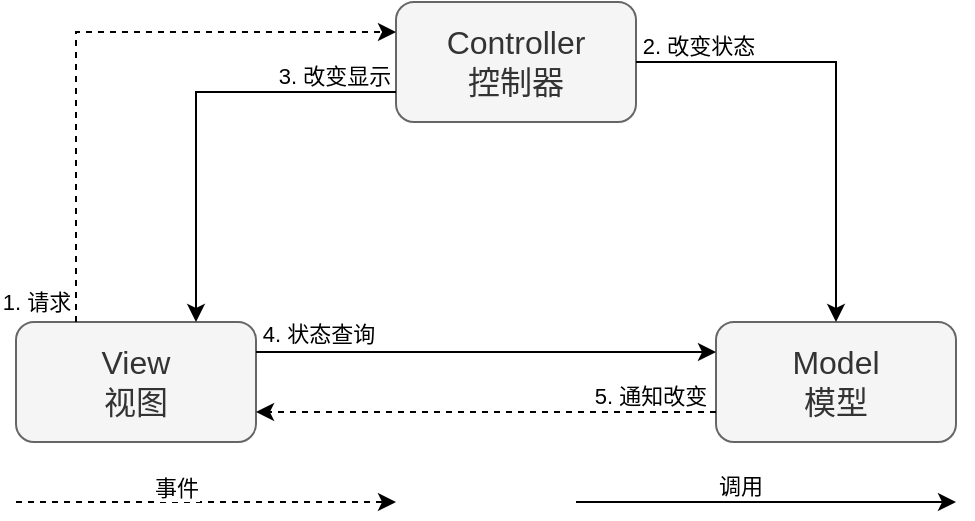 <mxfile version="20.8.16" type="device" pages="4"><diagram name="MVC" id="x36VTote1yNEk9tSGNxz"><mxGraphModel dx="1157" dy="498" grid="1" gridSize="10" guides="1" tooltips="1" connect="1" arrows="1" fold="1" page="1" pageScale="1" pageWidth="827" pageHeight="1169" math="0" shadow="0"><root><mxCell id="0"/><mxCell id="1" parent="0"/><mxCell id="uL2rov9rhCJgHBpMz2FB-1" value="Controller&lt;br&gt;控制器" style="rounded=1;whiteSpace=wrap;html=1;fontSize=16;fillColor=#f5f5f5;fontColor=#333333;strokeColor=#666666;" vertex="1" parent="1"><mxGeometry x="390" y="540" width="120" height="60" as="geometry"/></mxCell><mxCell id="uL2rov9rhCJgHBpMz2FB-2" value="View&lt;br&gt;视图" style="rounded=1;whiteSpace=wrap;html=1;fontSize=16;fillColor=#f5f5f5;fontColor=#333333;strokeColor=#666666;" vertex="1" parent="1"><mxGeometry x="200" y="700" width="120" height="60" as="geometry"/></mxCell><mxCell id="uL2rov9rhCJgHBpMz2FB-3" value="Model&lt;br&gt;模型" style="rounded=1;whiteSpace=wrap;html=1;fontSize=16;fillColor=#f5f5f5;fontColor=#333333;strokeColor=#666666;" vertex="1" parent="1"><mxGeometry x="550" y="700" width="120" height="60" as="geometry"/></mxCell><mxCell id="uL2rov9rhCJgHBpMz2FB-4" value="" style="endArrow=classic;html=1;rounded=0;exitX=0.25;exitY=0;exitDx=0;exitDy=0;entryX=0;entryY=0.25;entryDx=0;entryDy=0;edgeStyle=orthogonalEdgeStyle;dashed=1;" edge="1" parent="1" source="uL2rov9rhCJgHBpMz2FB-2" target="uL2rov9rhCJgHBpMz2FB-1"><mxGeometry width="50" height="50" relative="1" as="geometry"><mxPoint x="400" y="650" as="sourcePoint"/><mxPoint x="370" y="300" as="targetPoint"/></mxGeometry></mxCell><mxCell id="uL2rov9rhCJgHBpMz2FB-9" value="1. 请求" style="edgeLabel;html=1;align=center;verticalAlign=middle;resizable=0;points=[];" vertex="1" connectable="0" parent="uL2rov9rhCJgHBpMz2FB-4"><mxGeometry x="0.43" y="3" relative="1" as="geometry"><mxPoint x="-93" y="138" as="offset"/></mxGeometry></mxCell><mxCell id="uL2rov9rhCJgHBpMz2FB-5" value="" style="endArrow=classic;html=1;rounded=0;exitX=0;exitY=0.75;exitDx=0;exitDy=0;entryX=1;entryY=0.75;entryDx=0;entryDy=0;edgeStyle=orthogonalEdgeStyle;dashed=1;" edge="1" parent="1" source="uL2rov9rhCJgHBpMz2FB-3" target="uL2rov9rhCJgHBpMz2FB-2"><mxGeometry width="50" height="50" relative="1" as="geometry"><mxPoint x="240" y="680" as="sourcePoint"/><mxPoint x="450" y="325" as="targetPoint"/></mxGeometry></mxCell><mxCell id="uL2rov9rhCJgHBpMz2FB-11" value="5. 通知改变" style="edgeLabel;html=1;align=center;verticalAlign=middle;resizable=0;points=[];" vertex="1" connectable="0" parent="uL2rov9rhCJgHBpMz2FB-5"><mxGeometry x="-0.303" y="-2" relative="1" as="geometry"><mxPoint x="47" y="-6" as="offset"/></mxGeometry></mxCell><mxCell id="uL2rov9rhCJgHBpMz2FB-6" value="" style="endArrow=classic;html=1;rounded=0;exitX=0;exitY=0.75;exitDx=0;exitDy=0;entryX=0.75;entryY=0;entryDx=0;entryDy=0;edgeStyle=orthogonalEdgeStyle;" edge="1" parent="1" source="uL2rov9rhCJgHBpMz2FB-1" target="uL2rov9rhCJgHBpMz2FB-2"><mxGeometry width="50" height="50" relative="1" as="geometry"><mxPoint x="620" y="735" as="sourcePoint"/><mxPoint x="330" y="695" as="targetPoint"/></mxGeometry></mxCell><mxCell id="uL2rov9rhCJgHBpMz2FB-13" value="3. 改变显示" style="edgeLabel;html=1;align=center;verticalAlign=middle;resizable=0;points=[];" vertex="1" connectable="0" parent="uL2rov9rhCJgHBpMz2FB-6"><mxGeometry x="0.099" y="4" relative="1" as="geometry"><mxPoint x="65" y="-26" as="offset"/></mxGeometry></mxCell><mxCell id="uL2rov9rhCJgHBpMz2FB-7" value="" style="endArrow=classic;html=1;rounded=0;exitX=1;exitY=0.5;exitDx=0;exitDy=0;entryX=0.5;entryY=0;entryDx=0;entryDy=0;edgeStyle=orthogonalEdgeStyle;" edge="1" parent="1" source="uL2rov9rhCJgHBpMz2FB-1" target="uL2rov9rhCJgHBpMz2FB-3"><mxGeometry width="50" height="50" relative="1" as="geometry"><mxPoint x="450" y="355" as="sourcePoint"/><mxPoint x="300" y="680" as="targetPoint"/></mxGeometry></mxCell><mxCell id="uL2rov9rhCJgHBpMz2FB-10" value="2. 改变状态" style="edgeLabel;html=1;align=center;verticalAlign=middle;resizable=0;points=[];" vertex="1" connectable="0" parent="uL2rov9rhCJgHBpMz2FB-7"><mxGeometry x="-0.139" y="2" relative="1" as="geometry"><mxPoint x="-68" y="-6" as="offset"/></mxGeometry></mxCell><mxCell id="uL2rov9rhCJgHBpMz2FB-8" value="" style="endArrow=classic;html=1;rounded=0;entryX=0;entryY=0.25;entryDx=0;entryDy=0;edgeStyle=orthogonalEdgeStyle;exitX=1;exitY=0.25;exitDx=0;exitDy=0;" edge="1" parent="1" source="uL2rov9rhCJgHBpMz2FB-2" target="uL2rov9rhCJgHBpMz2FB-3"><mxGeometry width="50" height="50" relative="1" as="geometry"><mxPoint x="350" y="870" as="sourcePoint"/><mxPoint x="310" y="690" as="targetPoint"/></mxGeometry></mxCell><mxCell id="uL2rov9rhCJgHBpMz2FB-12" value="4. 状态查询" style="edgeLabel;html=1;align=center;verticalAlign=middle;resizable=0;points=[];" vertex="1" connectable="0" parent="uL2rov9rhCJgHBpMz2FB-8"><mxGeometry x="-0.309" relative="1" as="geometry"><mxPoint x="-49" y="-9" as="offset"/></mxGeometry></mxCell><mxCell id="uL2rov9rhCJgHBpMz2FB-14" value="" style="endArrow=classic;html=1;rounded=0;edgeStyle=orthogonalEdgeStyle;dashed=1;" edge="1" parent="1"><mxGeometry width="50" height="50" relative="1" as="geometry"><mxPoint x="200" y="790" as="sourcePoint"/><mxPoint x="390" y="790" as="targetPoint"/></mxGeometry></mxCell><mxCell id="uL2rov9rhCJgHBpMz2FB-15" value="事件" style="edgeLabel;html=1;align=center;verticalAlign=middle;resizable=0;points=[];" vertex="1" connectable="0" parent="uL2rov9rhCJgHBpMz2FB-14"><mxGeometry x="0.43" y="3" relative="1" as="geometry"><mxPoint x="-56" y="-4" as="offset"/></mxGeometry></mxCell><mxCell id="uL2rov9rhCJgHBpMz2FB-16" value="" style="endArrow=classic;html=1;rounded=0;edgeStyle=orthogonalEdgeStyle;" edge="1" parent="1"><mxGeometry width="50" height="50" relative="1" as="geometry"><mxPoint x="480" y="790" as="sourcePoint"/><mxPoint x="670" y="790" as="targetPoint"/></mxGeometry></mxCell><mxCell id="uL2rov9rhCJgHBpMz2FB-17" value="调用" style="edgeLabel;html=1;align=center;verticalAlign=middle;resizable=0;points=[];" vertex="1" connectable="0" parent="uL2rov9rhCJgHBpMz2FB-16"><mxGeometry x="-0.139" y="2" relative="1" as="geometry"><mxPoint y="-6" as="offset"/></mxGeometry></mxCell></root></mxGraphModel></diagram><diagram id="Ht9zIGYM7qxHb7z1q8rA" name="Model1"><mxGraphModel dx="556" dy="239" grid="1" gridSize="10" guides="1" tooltips="1" connect="1" arrows="1" fold="1" page="1" pageScale="1" pageWidth="827" pageHeight="1169" math="0" shadow="0"><root><mxCell id="0"/><mxCell id="1" parent="0"/><mxCell id="XUlaHjBBc8IyTz6zOwyY-6" value="" style="rounded=0;whiteSpace=wrap;html=1;fontSize=16;fillColor=none;dashed=1;" vertex="1" parent="1"><mxGeometry x="330" y="370" width="230" height="270" as="geometry"/></mxCell><mxCell id="XUlaHjBBc8IyTz6zOwyY-7" value="" style="rounded=0;whiteSpace=wrap;html=1;fontSize=16;fillColor=none;dashed=1;" vertex="1" parent="1"><mxGeometry x="590" y="370" width="170" height="270" as="geometry"/></mxCell><mxCell id="XUlaHjBBc8IyTz6zOwyY-1" value="浏览器" style="rounded=0;whiteSpace=wrap;html=1;fontSize=16;points=[[0,0,0,0,0],[0,0.25,0,0,0],[0,0.5,0,0,0],[0,0.75,0,0,0],[0,1,0,0,0],[0.25,0,0,0,0],[0.25,1,0,0,0],[0.5,0,0,0,0],[0.5,1,0,0,0],[0.75,0,0,0,0],[0.75,1,0,0,0],[1,0,0,0,0],[1,0.25,0,0,0],[1,0.5,0,0,0],[1,0.75,0,0,0],[1,1,0,0,0]];" vertex="1" parent="1"><mxGeometry x="157" y="370" width="120" height="270" as="geometry"/></mxCell><mxCell id="XUlaHjBBc8IyTz6zOwyY-2" value="JSP" style="rounded=0;whiteSpace=wrap;html=1;fontSize=16;" vertex="1" parent="1"><mxGeometry x="355" y="423" width="180" height="60" as="geometry"/></mxCell><mxCell id="XUlaHjBBc8IyTz6zOwyY-3" value="JavaBean" style="ellipse;whiteSpace=wrap;html=1;fontSize=16;" vertex="1" parent="1"><mxGeometry x="375" y="540" width="140" height="80" as="geometry"/></mxCell><mxCell id="XUlaHjBBc8IyTz6zOwyY-4" value="" style="shape=cylinder3;whiteSpace=wrap;html=1;boundedLbl=1;backgroundOutline=1;size=15;fontSize=16;" vertex="1" parent="1"><mxGeometry x="620" y="540" width="110" height="80" as="geometry"/></mxCell><mxCell id="XUlaHjBBc8IyTz6zOwyY-5" value="" style="rounded=0;whiteSpace=wrap;html=1;fontSize=16;" vertex="1" parent="1"><mxGeometry x="630" y="390" width="90" height="120" as="geometry"/></mxCell><mxCell id="XUlaHjBBc8IyTz6zOwyY-8" value="" style="endArrow=classic;html=1;rounded=0;fontSize=16;edgeStyle=orthogonalEdgeStyle;entryX=0;entryY=0.25;entryDx=0;entryDy=0;exitX=1;exitY=0.25;exitDx=0;exitDy=0;exitPerimeter=0;dashed=1;" edge="1" parent="1" source="XUlaHjBBc8IyTz6zOwyY-1" target="XUlaHjBBc8IyTz6zOwyY-2"><mxGeometry width="50" height="50" relative="1" as="geometry"><mxPoint x="280" y="420" as="sourcePoint"/><mxPoint x="220" y="370" as="targetPoint"/></mxGeometry></mxCell><mxCell id="XUlaHjBBc8IyTz6zOwyY-15" value="1. 请求" style="edgeLabel;html=1;align=center;verticalAlign=middle;resizable=0;points=[];fontSize=12;" vertex="1" connectable="0" parent="XUlaHjBBc8IyTz6zOwyY-8"><mxGeometry x="-0.207" relative="1" as="geometry"><mxPoint x="-11" y="-9" as="offset"/></mxGeometry></mxCell><mxCell id="XUlaHjBBc8IyTz6zOwyY-9" value="" style="endArrow=classic;html=1;rounded=0;fontSize=16;edgeStyle=orthogonalEdgeStyle;exitX=0;exitY=0.75;exitDx=0;exitDy=0;entryX=1.014;entryY=0.365;entryDx=0;entryDy=0;entryPerimeter=0;dashed=1;" edge="1" parent="1" source="XUlaHjBBc8IyTz6zOwyY-2" target="XUlaHjBBc8IyTz6zOwyY-1"><mxGeometry width="50" height="50" relative="1" as="geometry"><mxPoint x="250" y="720" as="sourcePoint"/><mxPoint x="300" y="670" as="targetPoint"/></mxGeometry></mxCell><mxCell id="XUlaHjBBc8IyTz6zOwyY-17" value="4. 响应" style="edgeLabel;html=1;align=center;verticalAlign=middle;resizable=0;points=[];fontSize=12;" vertex="1" connectable="0" parent="XUlaHjBBc8IyTz6zOwyY-9"><mxGeometry x="-0.153" relative="1" as="geometry"><mxPoint x="10" y="8" as="offset"/></mxGeometry></mxCell><mxCell id="XUlaHjBBc8IyTz6zOwyY-10" value="Web服务器" style="text;strokeColor=none;align=center;fillColor=none;html=1;verticalAlign=middle;whiteSpace=wrap;rounded=0;fontSize=16;" vertex="1" parent="1"><mxGeometry x="380" y="660" width="130" height="30" as="geometry"/></mxCell><mxCell id="XUlaHjBBc8IyTz6zOwyY-11" value="数据库" style="text;strokeColor=none;align=center;fillColor=none;html=1;verticalAlign=middle;whiteSpace=wrap;rounded=0;fontSize=16;" vertex="1" parent="1"><mxGeometry x="610" y="660" width="130" height="30" as="geometry"/></mxCell><mxCell id="XUlaHjBBc8IyTz6zOwyY-13" value="" style="endArrow=classic;startArrow=classic;html=1;rounded=0;fontSize=16;entryX=0.5;entryY=1;entryDx=0;entryDy=0;exitX=0.5;exitY=0;exitDx=0;exitDy=0;" edge="1" parent="1" source="XUlaHjBBc8IyTz6zOwyY-3" target="XUlaHjBBc8IyTz6zOwyY-2"><mxGeometry width="50" height="50" relative="1" as="geometry"><mxPoint x="480" y="760" as="sourcePoint"/><mxPoint x="530" y="710" as="targetPoint"/></mxGeometry></mxCell><mxCell id="XUlaHjBBc8IyTz6zOwyY-18" value="2. 修改" style="edgeLabel;html=1;align=center;verticalAlign=middle;resizable=0;points=[];fontSize=12;" vertex="1" connectable="0" parent="XUlaHjBBc8IyTz6zOwyY-13"><mxGeometry x="-0.328" relative="1" as="geometry"><mxPoint x="21" y="-18" as="offset"/></mxGeometry></mxCell><mxCell id="XUlaHjBBc8IyTz6zOwyY-14" value="" style="endArrow=classic;startArrow=classic;html=1;rounded=0;fontSize=16;entryX=0;entryY=0.5;entryDx=0;entryDy=0;exitX=1;exitY=0.5;exitDx=0;exitDy=0;entryPerimeter=0;" edge="1" parent="1" source="XUlaHjBBc8IyTz6zOwyY-3" target="XUlaHjBBc8IyTz6zOwyY-4"><mxGeometry width="50" height="50" relative="1" as="geometry"><mxPoint x="455" y="550" as="sourcePoint"/><mxPoint x="455" y="493" as="targetPoint"/></mxGeometry></mxCell><mxCell id="XUlaHjBBc8IyTz6zOwyY-19" value="3. 交换" style="edgeLabel;html=1;align=center;verticalAlign=middle;resizable=0;points=[];fontSize=12;" vertex="1" connectable="0" parent="XUlaHjBBc8IyTz6zOwyY-14"><mxGeometry x="-0.445" y="1" relative="1" as="geometry"><mxPoint x="-9" y="-12" as="offset"/></mxGeometry></mxCell></root></mxGraphModel></diagram><diagram id="AAeWMvde2LTANMD05puI" name="Model2"><mxGraphModel dx="1377" dy="592" grid="1" gridSize="10" guides="1" tooltips="1" connect="1" arrows="1" fold="1" page="1" pageScale="1" pageWidth="827" pageHeight="1169" math="0" shadow="0"><root><mxCell id="0"/><mxCell id="1" parent="0"/><mxCell id="w5U7qcHd8RWzgOQg4U3y-1" value="" style="rounded=0;whiteSpace=wrap;html=1;fontSize=16;fillColor=none;dashed=1;" vertex="1" parent="1"><mxGeometry x="330" y="370" width="230" height="270" as="geometry"/></mxCell><mxCell id="w5U7qcHd8RWzgOQg4U3y-2" value="" style="rounded=0;whiteSpace=wrap;html=1;fontSize=16;fillColor=none;dashed=1;" vertex="1" parent="1"><mxGeometry x="590" y="370" width="170" height="270" as="geometry"/></mxCell><mxCell id="w5U7qcHd8RWzgOQg4U3y-3" value="浏览器" style="rounded=0;whiteSpace=wrap;html=1;fontSize=16;points=[[0,0,0,0,0],[0,0.25,0,0,0],[0,0.5,0,0,0],[0,0.75,0,0,0],[0,1,0,0,0],[0.25,0,0,0,0],[0.25,1,0,0,0],[0.5,0,0,0,0],[0.5,1,0,0,0],[0.75,0,0,0,0],[0.75,1,0,0,0],[1,0,0,0,0],[1,0.25,0,0,0],[1,0.5,0,0,0],[1,0.75,0,0,0],[1,1,0,0,0]];" vertex="1" parent="1"><mxGeometry x="157" y="370" width="120" height="270" as="geometry"/></mxCell><mxCell id="w5U7qcHd8RWzgOQg4U3y-4" value="Servlet" style="rounded=0;whiteSpace=wrap;html=1;fontSize=16;" vertex="1" parent="1"><mxGeometry x="350" y="430" width="85" height="30" as="geometry"/></mxCell><mxCell id="w5U7qcHd8RWzgOQg4U3y-5" value="JavaBean" style="ellipse;whiteSpace=wrap;html=1;fontSize=16;" vertex="1" parent="1"><mxGeometry x="450" y="555" width="85" height="50" as="geometry"/></mxCell><mxCell id="w5U7qcHd8RWzgOQg4U3y-6" value="" style="shape=cylinder3;whiteSpace=wrap;html=1;boundedLbl=1;backgroundOutline=1;size=15;fontSize=16;" vertex="1" parent="1"><mxGeometry x="620" y="540" width="110" height="80" as="geometry"/></mxCell><mxCell id="w5U7qcHd8RWzgOQg4U3y-7" value="" style="rounded=0;whiteSpace=wrap;html=1;fontSize=16;" vertex="1" parent="1"><mxGeometry x="630" y="390" width="90" height="120" as="geometry"/></mxCell><mxCell id="w5U7qcHd8RWzgOQg4U3y-8" value="" style="endArrow=classic;html=1;rounded=0;fontSize=16;edgeStyle=orthogonalEdgeStyle;entryX=0;entryY=0.25;entryDx=0;entryDy=0;exitX=1;exitY=0.25;exitDx=0;exitDy=0;exitPerimeter=0;dashed=1;" edge="1" parent="1" source="w5U7qcHd8RWzgOQg4U3y-3" target="w5U7qcHd8RWzgOQg4U3y-4"><mxGeometry width="50" height="50" relative="1" as="geometry"><mxPoint x="280" y="420" as="sourcePoint"/><mxPoint x="220" y="370" as="targetPoint"/></mxGeometry></mxCell><mxCell id="w5U7qcHd8RWzgOQg4U3y-9" value="1. 请求" style="edgeLabel;html=1;align=center;verticalAlign=middle;resizable=0;points=[];fontSize=12;" vertex="1" connectable="0" parent="w5U7qcHd8RWzgOQg4U3y-8"><mxGeometry x="-0.207" relative="1" as="geometry"><mxPoint x="-8" y="-11" as="offset"/></mxGeometry></mxCell><mxCell id="w5U7qcHd8RWzgOQg4U3y-10" value="" style="endArrow=classic;html=1;rounded=0;fontSize=16;edgeStyle=orthogonalEdgeStyle;exitX=0;exitY=0.5;exitDx=0;exitDy=0;dashed=1;" edge="1" parent="1" source="w5U7qcHd8RWzgOQg4U3y-18"><mxGeometry width="50" height="50" relative="1" as="geometry"><mxPoint x="250" y="720" as="sourcePoint"/><mxPoint x="280" y="580" as="targetPoint"/></mxGeometry></mxCell><mxCell id="w5U7qcHd8RWzgOQg4U3y-11" value="5. 响应" style="edgeLabel;html=1;align=center;verticalAlign=middle;resizable=0;points=[];fontSize=12;" vertex="1" connectable="0" parent="w5U7qcHd8RWzgOQg4U3y-10"><mxGeometry x="-0.153" relative="1" as="geometry"><mxPoint x="8" y="-9" as="offset"/></mxGeometry></mxCell><mxCell id="w5U7qcHd8RWzgOQg4U3y-12" value="Web服务器" style="text;strokeColor=none;align=center;fillColor=none;html=1;verticalAlign=middle;whiteSpace=wrap;rounded=0;fontSize=16;" vertex="1" parent="1"><mxGeometry x="380" y="660" width="130" height="30" as="geometry"/></mxCell><mxCell id="w5U7qcHd8RWzgOQg4U3y-13" value="数据库" style="text;strokeColor=none;align=center;fillColor=none;html=1;verticalAlign=middle;whiteSpace=wrap;rounded=0;fontSize=16;" vertex="1" parent="1"><mxGeometry x="610" y="660" width="130" height="30" as="geometry"/></mxCell><mxCell id="w5U7qcHd8RWzgOQg4U3y-16" value="" style="endArrow=classic;startArrow=classic;html=1;rounded=0;fontSize=16;entryX=0;entryY=0.5;entryDx=0;entryDy=0;exitX=1;exitY=0.5;exitDx=0;exitDy=0;entryPerimeter=0;" edge="1" parent="1" source="w5U7qcHd8RWzgOQg4U3y-5" target="w5U7qcHd8RWzgOQg4U3y-6"><mxGeometry width="50" height="50" relative="1" as="geometry"><mxPoint x="455" y="550" as="sourcePoint"/><mxPoint x="455" y="493" as="targetPoint"/></mxGeometry></mxCell><mxCell id="w5U7qcHd8RWzgOQg4U3y-17" value="3. 交换" style="edgeLabel;html=1;align=center;verticalAlign=middle;resizable=0;points=[];fontSize=12;" vertex="1" connectable="0" parent="w5U7qcHd8RWzgOQg4U3y-16"><mxGeometry x="-0.445" y="1" relative="1" as="geometry"><mxPoint x="13" y="-9" as="offset"/></mxGeometry></mxCell><mxCell id="w5U7qcHd8RWzgOQg4U3y-18" value="JSP" style="rounded=0;whiteSpace=wrap;html=1;fontSize=16;" vertex="1" parent="1"><mxGeometry x="350" y="565" width="85" height="30" as="geometry"/></mxCell><mxCell id="w5U7qcHd8RWzgOQg4U3y-19" value="" style="endArrow=classic;html=1;rounded=0;fontSize=16;edgeStyle=orthogonalEdgeStyle;entryX=0.5;entryY=0;entryDx=0;entryDy=0;exitX=0.5;exitY=1;exitDx=0;exitDy=0;" edge="1" parent="1" source="w5U7qcHd8RWzgOQg4U3y-4" target="w5U7qcHd8RWzgOQg4U3y-18"><mxGeometry width="50" height="50" relative="1" as="geometry"><mxPoint x="287" y="447.5" as="sourcePoint"/><mxPoint x="360" y="447.5" as="targetPoint"/></mxGeometry></mxCell><mxCell id="w5U7qcHd8RWzgOQg4U3y-20" value="4. 更新" style="edgeLabel;html=1;align=center;verticalAlign=middle;resizable=0;points=[];fontSize=12;" vertex="1" connectable="0" parent="w5U7qcHd8RWzgOQg4U3y-19"><mxGeometry x="-0.207" relative="1" as="geometry"><mxPoint as="offset"/></mxGeometry></mxCell><mxCell id="w5U7qcHd8RWzgOQg4U3y-21" value="" style="endArrow=classic;html=1;rounded=0;fontSize=16;edgeStyle=orthogonalEdgeStyle;entryX=0.5;entryY=0;entryDx=0;entryDy=0;exitX=1;exitY=0.5;exitDx=0;exitDy=0;" edge="1" parent="1" source="w5U7qcHd8RWzgOQg4U3y-4" target="w5U7qcHd8RWzgOQg4U3y-5"><mxGeometry width="50" height="50" relative="1" as="geometry"><mxPoint x="402.5" y="470" as="sourcePoint"/><mxPoint x="402.5" y="575" as="targetPoint"/></mxGeometry></mxCell><mxCell id="w5U7qcHd8RWzgOQg4U3y-22" value="2. 修改" style="edgeLabel;html=1;align=center;verticalAlign=middle;resizable=0;points=[];fontSize=12;" vertex="1" connectable="0" parent="w5U7qcHd8RWzgOQg4U3y-21"><mxGeometry x="-0.207" relative="1" as="geometry"><mxPoint x="-36" y="-18" as="offset"/></mxGeometry></mxCell></root></mxGraphModel></diagram><diagram id="Dp4g0pUFO4dWmHXZse4h" name="SSM"><mxGraphModel dx="1377" dy="592" grid="1" gridSize="10" guides="1" tooltips="1" connect="1" arrows="1" fold="1" page="1" pageScale="1" pageWidth="827" pageHeight="1169" math="0" shadow="0"><root><mxCell id="0"/><mxCell id="1" parent="0"/><mxCell id="lR7F3oqaPYWQEbXRNezH-1" value="" style="rounded=0;whiteSpace=wrap;html=1;fontSize=16;fillColor=none;dashed=1;" vertex="1" parent="1"><mxGeometry x="330" y="370" width="250" height="270" as="geometry"/></mxCell><mxCell id="lR7F3oqaPYWQEbXRNezH-2" value="" style="rounded=0;whiteSpace=wrap;html=1;fontSize=16;fillColor=none;dashed=1;" vertex="1" parent="1"><mxGeometry x="601" y="370" width="170" height="270" as="geometry"/></mxCell><mxCell id="lR7F3oqaPYWQEbXRNezH-3" value="浏览器" style="rounded=0;whiteSpace=wrap;html=1;fontSize=16;points=[[0,0,0,0,0],[0,0.25,0,0,0],[0,0.5,0,0,0],[0,0.75,0,0,0],[0,1,0,0,0],[0.25,0,0,0,0],[0.25,1,0,0,0],[0.5,0,0,0,0],[0.5,1,0,0,0],[0.75,0,0,0,0],[0.75,1,0,0,0],[1,0,0,0,0],[1,0.25,0,0,0],[1,0.5,0,0,0],[1,0.75,0,0,0],[1,1,0,0,0]];" vertex="1" parent="1"><mxGeometry x="157" y="370" width="120" height="270" as="geometry"/></mxCell><mxCell id="lR7F3oqaPYWQEbXRNezH-4" value="Spring MVC" style="rounded=0;whiteSpace=wrap;html=1;fontSize=16;" vertex="1" parent="1"><mxGeometry x="350" y="430" width="100" height="30" as="geometry"/></mxCell><mxCell id="lR7F3oqaPYWQEbXRNezH-5" value="JavaBean" style="ellipse;whiteSpace=wrap;html=1;fontSize=16;" vertex="1" parent="1"><mxGeometry x="465" y="555" width="85" height="50" as="geometry"/></mxCell><mxCell id="lR7F3oqaPYWQEbXRNezH-6" value="" style="shape=cylinder3;whiteSpace=wrap;html=1;boundedLbl=1;backgroundOutline=1;size=15;fontSize=16;" vertex="1" parent="1"><mxGeometry x="631" y="540" width="110" height="80" as="geometry"/></mxCell><mxCell id="lR7F3oqaPYWQEbXRNezH-7" value="" style="rounded=0;whiteSpace=wrap;html=1;fontSize=16;" vertex="1" parent="1"><mxGeometry x="641" y="390" width="90" height="120" as="geometry"/></mxCell><mxCell id="lR7F3oqaPYWQEbXRNezH-8" value="" style="endArrow=classic;html=1;rounded=0;fontSize=16;edgeStyle=orthogonalEdgeStyle;entryX=0;entryY=0.25;entryDx=0;entryDy=0;exitX=1;exitY=0.25;exitDx=0;exitDy=0;exitPerimeter=0;dashed=1;" edge="1" parent="1" source="lR7F3oqaPYWQEbXRNezH-3" target="lR7F3oqaPYWQEbXRNezH-4"><mxGeometry width="50" height="50" relative="1" as="geometry"><mxPoint x="280" y="420" as="sourcePoint"/><mxPoint x="220" y="370" as="targetPoint"/></mxGeometry></mxCell><mxCell id="lR7F3oqaPYWQEbXRNezH-9" value="1. 请求" style="edgeLabel;html=1;align=center;verticalAlign=middle;resizable=0;points=[];fontSize=12;" vertex="1" connectable="0" parent="lR7F3oqaPYWQEbXRNezH-8"><mxGeometry x="-0.207" relative="1" as="geometry"><mxPoint x="-9" y="-9" as="offset"/></mxGeometry></mxCell><mxCell id="lR7F3oqaPYWQEbXRNezH-10" value="" style="endArrow=classic;html=1;rounded=0;fontSize=16;edgeStyle=orthogonalEdgeStyle;exitX=0;exitY=0.5;exitDx=0;exitDy=0;dashed=1;" edge="1" parent="1" source="lR7F3oqaPYWQEbXRNezH-16"><mxGeometry width="50" height="50" relative="1" as="geometry"><mxPoint x="250" y="720" as="sourcePoint"/><mxPoint x="280" y="580" as="targetPoint"/></mxGeometry></mxCell><mxCell id="lR7F3oqaPYWQEbXRNezH-11" value="6. 响应" style="edgeLabel;html=1;align=center;verticalAlign=middle;resizable=0;points=[];fontSize=12;" vertex="1" connectable="0" parent="lR7F3oqaPYWQEbXRNezH-10"><mxGeometry x="-0.153" relative="1" as="geometry"><mxPoint x="7" y="-9" as="offset"/></mxGeometry></mxCell><mxCell id="lR7F3oqaPYWQEbXRNezH-12" value="Web服务器" style="text;strokeColor=none;align=center;fillColor=none;html=1;verticalAlign=middle;whiteSpace=wrap;rounded=0;fontSize=16;" vertex="1" parent="1"><mxGeometry x="380" y="660" width="130" height="30" as="geometry"/></mxCell><mxCell id="lR7F3oqaPYWQEbXRNezH-13" value="数据库" style="text;strokeColor=none;align=center;fillColor=none;html=1;verticalAlign=middle;whiteSpace=wrap;rounded=0;fontSize=16;" vertex="1" parent="1"><mxGeometry x="621" y="660" width="130" height="30" as="geometry"/></mxCell><mxCell id="lR7F3oqaPYWQEbXRNezH-14" value="" style="endArrow=classic;startArrow=classic;html=1;rounded=0;fontSize=16;entryX=0;entryY=0.5;entryDx=0;entryDy=0;exitX=1;exitY=0.5;exitDx=0;exitDy=0;entryPerimeter=0;" edge="1" parent="1" source="lR7F3oqaPYWQEbXRNezH-5" target="lR7F3oqaPYWQEbXRNezH-6"><mxGeometry width="50" height="50" relative="1" as="geometry"><mxPoint x="455" y="550" as="sourcePoint"/><mxPoint x="455" y="493" as="targetPoint"/></mxGeometry></mxCell><mxCell id="lR7F3oqaPYWQEbXRNezH-15" value="4. 交换" style="edgeLabel;html=1;align=center;verticalAlign=middle;resizable=0;points=[];fontSize=12;" vertex="1" connectable="0" parent="lR7F3oqaPYWQEbXRNezH-14"><mxGeometry x="-0.445" y="1" relative="1" as="geometry"><mxPoint x="18" y="-9" as="offset"/></mxGeometry></mxCell><mxCell id="lR7F3oqaPYWQEbXRNezH-16" value="Freemarker" style="rounded=0;whiteSpace=wrap;html=1;fontSize=16;" vertex="1" parent="1"><mxGeometry x="350" y="565" width="100" height="30" as="geometry"/></mxCell><mxCell id="lR7F3oqaPYWQEbXRNezH-17" value="" style="endArrow=classic;html=1;rounded=0;fontSize=16;edgeStyle=orthogonalEdgeStyle;entryX=0.5;entryY=0;entryDx=0;entryDy=0;exitX=0.5;exitY=1;exitDx=0;exitDy=0;" edge="1" parent="1" source="lR7F3oqaPYWQEbXRNezH-4" target="lR7F3oqaPYWQEbXRNezH-16"><mxGeometry width="50" height="50" relative="1" as="geometry"><mxPoint x="287" y="447.5" as="sourcePoint"/><mxPoint x="360" y="447.5" as="targetPoint"/></mxGeometry></mxCell><mxCell id="lR7F3oqaPYWQEbXRNezH-18" value="5. 更新" style="edgeLabel;html=1;align=center;verticalAlign=middle;resizable=0;points=[];fontSize=12;" vertex="1" connectable="0" parent="lR7F3oqaPYWQEbXRNezH-17"><mxGeometry x="-0.207" relative="1" as="geometry"><mxPoint x="-22" as="offset"/></mxGeometry></mxCell><mxCell id="lR7F3oqaPYWQEbXRNezH-21" value="MyBatis" style="rounded=0;whiteSpace=wrap;html=1;fontSize=16;" vertex="1" parent="1"><mxGeometry x="457.5" y="478" width="100" height="30" as="geometry"/></mxCell><mxCell id="lR7F3oqaPYWQEbXRNezH-22" value="" style="endArrow=classic;startArrow=classic;html=1;rounded=0;fontSize=12;exitX=1;exitY=0.5;exitDx=0;exitDy=0;entryX=0.5;entryY=0;entryDx=0;entryDy=0;edgeStyle=orthogonalEdgeStyle;" edge="1" parent="1" source="lR7F3oqaPYWQEbXRNezH-4" target="lR7F3oqaPYWQEbXRNezH-21"><mxGeometry width="50" height="50" relative="1" as="geometry"><mxPoint x="470" y="460" as="sourcePoint"/><mxPoint x="520" y="410" as="targetPoint"/></mxGeometry></mxCell><mxCell id="lR7F3oqaPYWQEbXRNezH-23" value="2. 修改" style="edgeLabel;html=1;align=center;verticalAlign=middle;resizable=0;points=[];fontSize=12;" vertex="1" connectable="0" parent="lR7F3oqaPYWQEbXRNezH-22"><mxGeometry x="-0.133" y="-1" relative="1" as="geometry"><mxPoint x="-13" y="-10" as="offset"/></mxGeometry></mxCell><mxCell id="lR7F3oqaPYWQEbXRNezH-24" value="" style="endArrow=classic;startArrow=classic;html=1;rounded=0;fontSize=12;exitX=0.5;exitY=1;exitDx=0;exitDy=0;entryX=0.5;entryY=0;entryDx=0;entryDy=0;edgeStyle=orthogonalEdgeStyle;" edge="1" parent="1" source="lR7F3oqaPYWQEbXRNezH-21" target="lR7F3oqaPYWQEbXRNezH-5"><mxGeometry width="50" height="50" relative="1" as="geometry"><mxPoint x="460" y="455" as="sourcePoint"/><mxPoint x="517.5" y="500" as="targetPoint"/></mxGeometry></mxCell><mxCell id="lR7F3oqaPYWQEbXRNezH-25" value="3. 修改" style="edgeLabel;html=1;align=center;verticalAlign=middle;resizable=0;points=[];fontSize=12;" vertex="1" connectable="0" parent="lR7F3oqaPYWQEbXRNezH-24"><mxGeometry x="-0.133" y="-1" relative="1" as="geometry"><mxPoint x="23" y="-2" as="offset"/></mxGeometry></mxCell></root></mxGraphModel></diagram></mxfile>